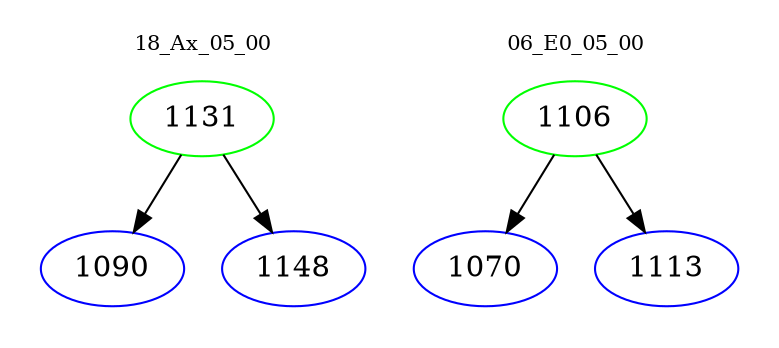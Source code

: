 digraph{
subgraph cluster_0 {
color = white
label = "18_Ax_05_00";
fontsize=10;
T0_1131 [label="1131", color="green"]
T0_1131 -> T0_1090 [color="black"]
T0_1090 [label="1090", color="blue"]
T0_1131 -> T0_1148 [color="black"]
T0_1148 [label="1148", color="blue"]
}
subgraph cluster_1 {
color = white
label = "06_E0_05_00";
fontsize=10;
T1_1106 [label="1106", color="green"]
T1_1106 -> T1_1070 [color="black"]
T1_1070 [label="1070", color="blue"]
T1_1106 -> T1_1113 [color="black"]
T1_1113 [label="1113", color="blue"]
}
}
